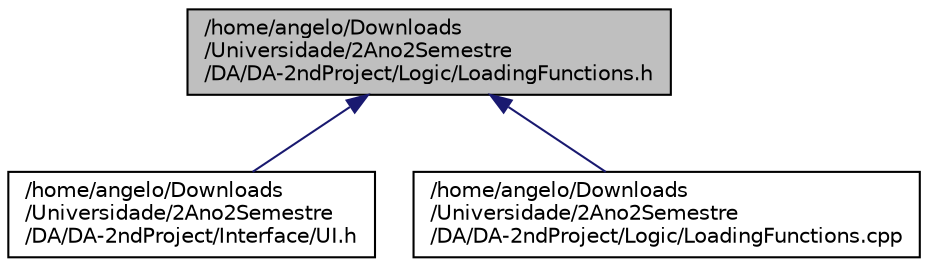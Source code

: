 digraph "/home/angelo/Downloads/Universidade/2Ano2Semestre/DA/DA-2ndProject/Logic/LoadingFunctions.h"
{
 // LATEX_PDF_SIZE
  edge [fontname="Helvetica",fontsize="10",labelfontname="Helvetica",labelfontsize="10"];
  node [fontname="Helvetica",fontsize="10",shape=record];
  Node1 [label="/home/angelo/Downloads\l/Universidade/2Ano2Semestre\l/DA/DA-2ndProject/Logic/LoadingFunctions.h",height=0.2,width=0.4,color="black", fillcolor="grey75", style="filled", fontcolor="black",tooltip="Declaration of all loading Functions used during the Project."];
  Node1 -> Node2 [dir="back",color="midnightblue",fontsize="10",style="solid"];
  Node2 [label="/home/angelo/Downloads\l/Universidade/2Ano2Semestre\l/DA/DA-2ndProject/Interface/UI.h",height=0.2,width=0.4,color="black", fillcolor="white", style="filled",URL="$UI_8h.html",tooltip="User Interface class for managing interaction with the water distribution system."];
  Node1 -> Node3 [dir="back",color="midnightblue",fontsize="10",style="solid"];
  Node3 [label="/home/angelo/Downloads\l/Universidade/2Ano2Semestre\l/DA/DA-2ndProject/Logic/LoadingFunctions.cpp",height=0.2,width=0.4,color="black", fillcolor="white", style="filled",URL="$LoadingFunctions_8cpp.html",tooltip="Implementation of all loading Functions used during the Project."];
}
